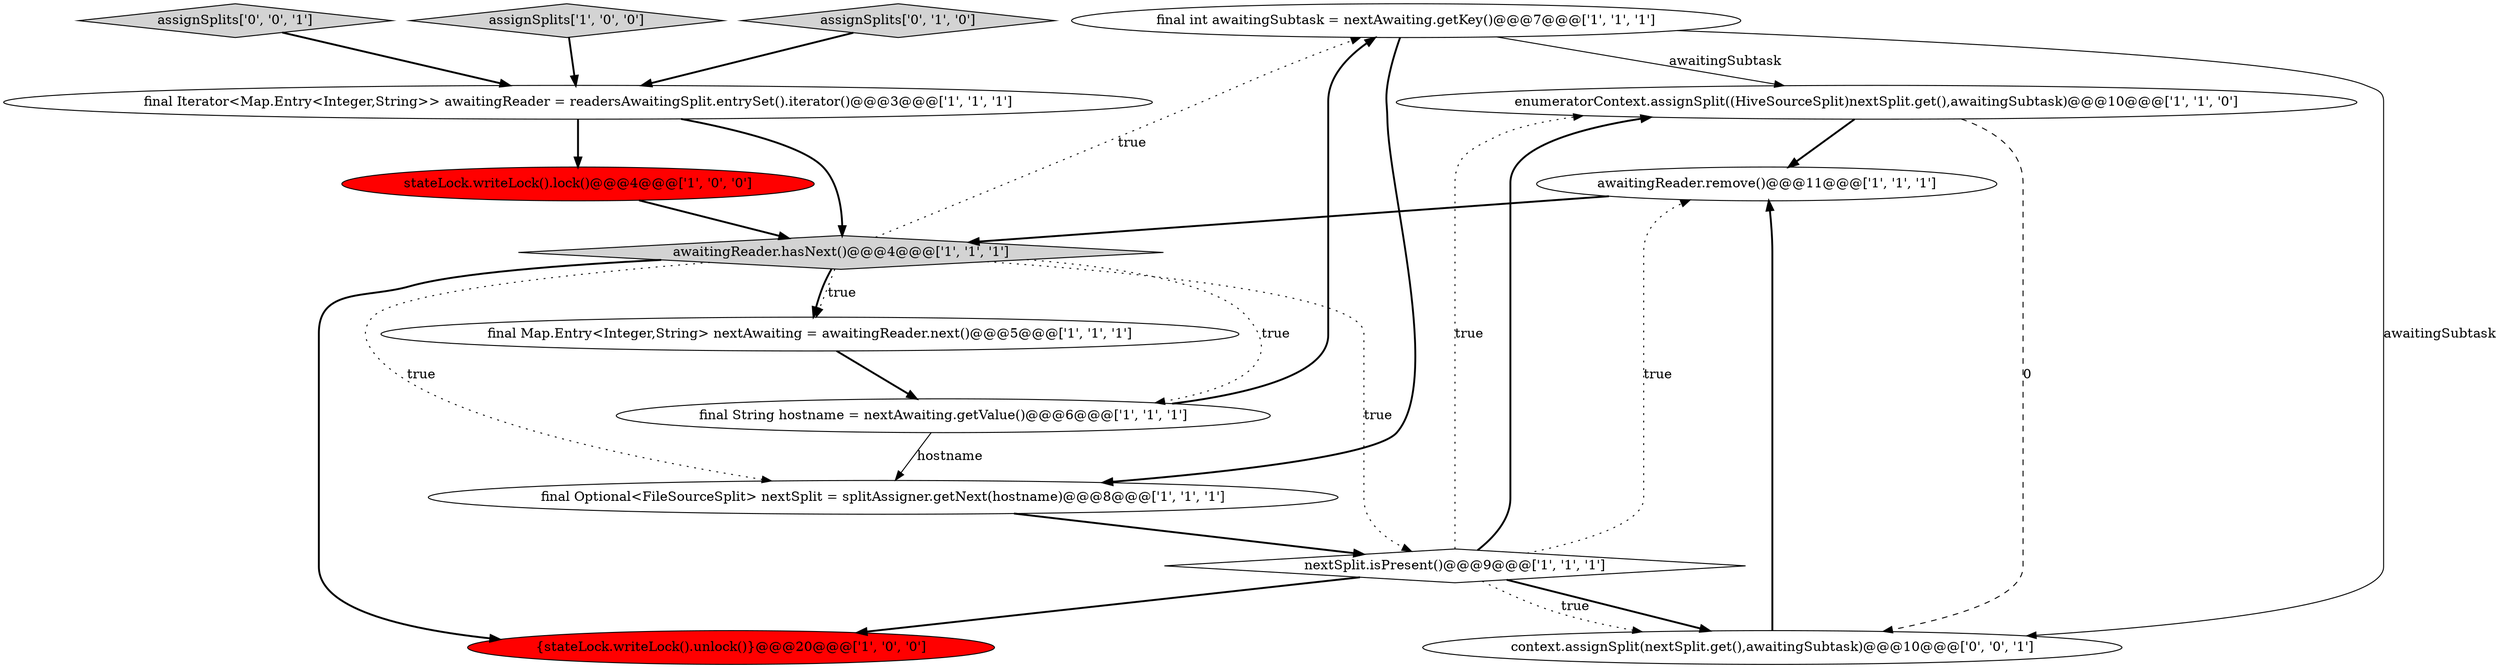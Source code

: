 digraph {
4 [style = filled, label = "final int awaitingSubtask = nextAwaiting.getKey()@@@7@@@['1', '1', '1']", fillcolor = white, shape = ellipse image = "AAA0AAABBB1BBB"];
8 [style = filled, label = "nextSplit.isPresent()@@@9@@@['1', '1', '1']", fillcolor = white, shape = diamond image = "AAA0AAABBB1BBB"];
3 [style = filled, label = "{stateLock.writeLock().unlock()}@@@20@@@['1', '0', '0']", fillcolor = red, shape = ellipse image = "AAA1AAABBB1BBB"];
11 [style = filled, label = "enumeratorContext.assignSplit((HiveSourceSplit)nextSplit.get(),awaitingSubtask)@@@10@@@['1', '1', '0']", fillcolor = white, shape = ellipse image = "AAA0AAABBB1BBB"];
1 [style = filled, label = "awaitingReader.hasNext()@@@4@@@['1', '1', '1']", fillcolor = lightgray, shape = diamond image = "AAA0AAABBB1BBB"];
0 [style = filled, label = "assignSplits['1', '0', '0']", fillcolor = lightgray, shape = diamond image = "AAA0AAABBB1BBB"];
7 [style = filled, label = "stateLock.writeLock().lock()@@@4@@@['1', '0', '0']", fillcolor = red, shape = ellipse image = "AAA1AAABBB1BBB"];
12 [style = filled, label = "assignSplits['0', '1', '0']", fillcolor = lightgray, shape = diamond image = "AAA0AAABBB2BBB"];
9 [style = filled, label = "final Optional<FileSourceSplit> nextSplit = splitAssigner.getNext(hostname)@@@8@@@['1', '1', '1']", fillcolor = white, shape = ellipse image = "AAA0AAABBB1BBB"];
13 [style = filled, label = "assignSplits['0', '0', '1']", fillcolor = lightgray, shape = diamond image = "AAA0AAABBB3BBB"];
5 [style = filled, label = "awaitingReader.remove()@@@11@@@['1', '1', '1']", fillcolor = white, shape = ellipse image = "AAA0AAABBB1BBB"];
14 [style = filled, label = "context.assignSplit(nextSplit.get(),awaitingSubtask)@@@10@@@['0', '0', '1']", fillcolor = white, shape = ellipse image = "AAA0AAABBB3BBB"];
6 [style = filled, label = "final Iterator<Map.Entry<Integer,String>> awaitingReader = readersAwaitingSplit.entrySet().iterator()@@@3@@@['1', '1', '1']", fillcolor = white, shape = ellipse image = "AAA0AAABBB1BBB"];
10 [style = filled, label = "final String hostname = nextAwaiting.getValue()@@@6@@@['1', '1', '1']", fillcolor = white, shape = ellipse image = "AAA0AAABBB1BBB"];
2 [style = filled, label = "final Map.Entry<Integer,String> nextAwaiting = awaitingReader.next()@@@5@@@['1', '1', '1']", fillcolor = white, shape = ellipse image = "AAA0AAABBB1BBB"];
4->9 [style = bold, label=""];
7->1 [style = bold, label=""];
1->10 [style = dotted, label="true"];
0->6 [style = bold, label=""];
8->3 [style = bold, label=""];
1->3 [style = bold, label=""];
8->14 [style = bold, label=""];
1->4 [style = dotted, label="true"];
4->14 [style = solid, label="awaitingSubtask"];
2->10 [style = bold, label=""];
9->8 [style = bold, label=""];
12->6 [style = bold, label=""];
10->9 [style = solid, label="hostname"];
6->1 [style = bold, label=""];
5->1 [style = bold, label=""];
11->5 [style = bold, label=""];
8->5 [style = dotted, label="true"];
11->14 [style = dashed, label="0"];
1->9 [style = dotted, label="true"];
8->14 [style = dotted, label="true"];
1->8 [style = dotted, label="true"];
10->4 [style = bold, label=""];
8->11 [style = dotted, label="true"];
4->11 [style = solid, label="awaitingSubtask"];
1->2 [style = bold, label=""];
13->6 [style = bold, label=""];
6->7 [style = bold, label=""];
1->2 [style = dotted, label="true"];
8->11 [style = bold, label=""];
14->5 [style = bold, label=""];
}
